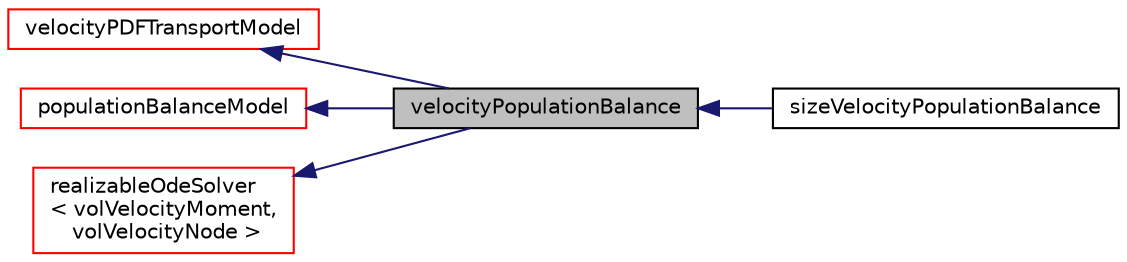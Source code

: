 digraph "velocityPopulationBalance"
{
  bgcolor="transparent";
  edge [fontname="Helvetica",fontsize="10",labelfontname="Helvetica",labelfontsize="10"];
  node [fontname="Helvetica",fontsize="10",shape=record];
  rankdir="LR";
  Node0 [label="velocityPopulationBalance",height=0.2,width=0.4,color="black", fillcolor="grey75", style="filled", fontcolor="black"];
  Node1 -> Node0 [dir="back",color="midnightblue",fontsize="10",style="solid",fontname="Helvetica"];
  Node1 [label="velocityPDFTransportModel",height=0.2,width=0.4,color="red",URL="$a02064.html"];
  Node3 -> Node0 [dir="back",color="midnightblue",fontsize="10",style="solid",fontname="Helvetica"];
  Node3 [label="populationBalanceModel",height=0.2,width=0.4,color="red",URL="$a02076.html",tooltip="Abstract class for the run-time selection of the population balance model. "];
  Node5 -> Node0 [dir="back",color="midnightblue",fontsize="10",style="solid",fontname="Helvetica"];
  Node5 [label="realizableOdeSolver\l\< volVelocityMoment,\l volVelocityNode \>",height=0.2,width=0.4,color="red",URL="$a02256.html"];
  Node0 -> Node7 [dir="back",color="midnightblue",fontsize="10",style="solid",fontname="Helvetica"];
  Node7 [label="sizeVelocityPopulationBalance",height=0.2,width=0.4,color="black",URL="$a02220.html"];
}
